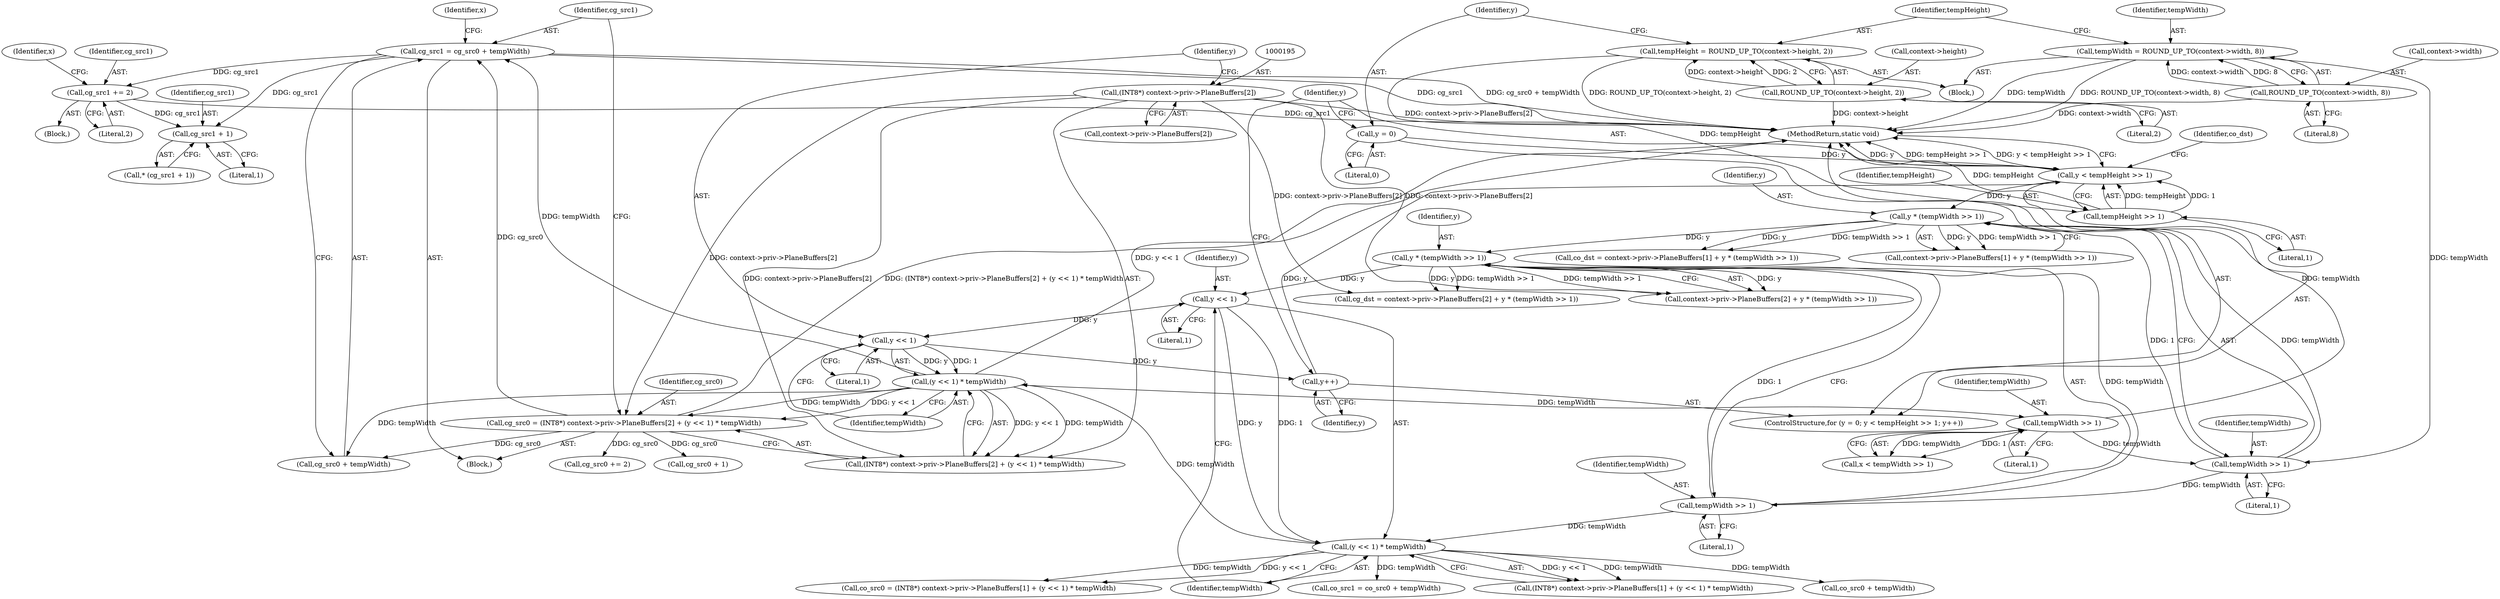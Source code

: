 digraph "1_FreeRDP_d1112c279bd1a327e8e4d0b5f371458bf2579659_6@integer" {
"1000208" [label="(Call,cg_src1 = cg_src0 + tempWidth)"];
"1000191" [label="(Call,cg_src0 = (INT8*) context->priv->PlaneBuffers[2] + (y << 1) * tempWidth)"];
"1000194" [label="(Call,(INT8*) context->priv->PlaneBuffers[2])"];
"1000203" [label="(Call,(y << 1) * tempWidth)"];
"1000204" [label="(Call,y << 1)"];
"1000182" [label="(Call,y << 1)"];
"1000164" [label="(Call,y * (tempWidth >> 1))"];
"1000149" [label="(Call,y * (tempWidth >> 1))"];
"1000131" [label="(Call,y < tempHeight >> 1)"];
"1000128" [label="(Call,y = 0)"];
"1000136" [label="(Call,y++)"];
"1000133" [label="(Call,tempHeight >> 1)"];
"1000120" [label="(Call,tempHeight = ROUND_UP_TO(context->height, 2))"];
"1000122" [label="(Call,ROUND_UP_TO(context->height, 2))"];
"1000151" [label="(Call,tempWidth >> 1)"];
"1000113" [label="(Call,tempWidth = ROUND_UP_TO(context->width, 8))"];
"1000115" [label="(Call,ROUND_UP_TO(context->width, 8))"];
"1000219" [label="(Call,tempWidth >> 1)"];
"1000166" [label="(Call,tempWidth >> 1)"];
"1000181" [label="(Call,(y << 1) * tempWidth)"];
"1000283" [label="(Call,cg_src1 + 1)"];
"1000296" [label="(Call,cg_src1 += 2)"];
"1000154" [label="(Call,cg_dst = context->priv->PlaneBuffers[2] + y * (tempWidth >> 1))"];
"1000296" [label="(Call,cg_src1 += 2)"];
"1000141" [label="(Call,context->priv->PlaneBuffers[1] + y * (tempWidth >> 1))"];
"1000272" [label="(Call,cg_src0 + 1)"];
"1000138" [label="(Block,)"];
"1000283" [label="(Call,cg_src1 + 1)"];
"1000119" [label="(Literal,8)"];
"1000140" [label="(Identifier,co_dst)"];
"1000183" [label="(Identifier,y)"];
"1000282" [label="(Call,* (cg_src1 + 1))"];
"1000153" [label="(Literal,1)"];
"1000156" [label="(Call,context->priv->PlaneBuffers[2] + y * (tempWidth >> 1))"];
"1000168" [label="(Literal,1)"];
"1000115" [label="(Call,ROUND_UP_TO(context->width, 8))"];
"1000123" [label="(Call,context->height)"];
"1000186" [label="(Call,co_src1 = co_src0 + tempWidth)"];
"1000136" [label="(Call,y++)"];
"1000203" [label="(Call,(y << 1) * tempWidth)"];
"1000129" [label="(Identifier,y)"];
"1000135" [label="(Literal,1)"];
"1000284" [label="(Identifier,cg_src1)"];
"1000150" [label="(Identifier,y)"];
"1000223" [label="(Identifier,x)"];
"1000151" [label="(Call,tempWidth >> 1)"];
"1000113" [label="(Call,tempWidth = ROUND_UP_TO(context->width, 8))"];
"1000206" [label="(Literal,1)"];
"1000192" [label="(Identifier,cg_src0)"];
"1000164" [label="(Call,y * (tempWidth >> 1))"];
"1000219" [label="(Call,tempWidth >> 1)"];
"1000169" [label="(Call,co_src0 = (INT8*) context->priv->PlaneBuffers[1] + (y << 1) * tempWidth)"];
"1000209" [label="(Identifier,cg_src1)"];
"1000185" [label="(Identifier,tempWidth)"];
"1000165" [label="(Identifier,y)"];
"1000131" [label="(Call,y < tempHeight >> 1)"];
"1000133" [label="(Call,tempHeight >> 1)"];
"1000297" [label="(Identifier,cg_src1)"];
"1000134" [label="(Identifier,tempHeight)"];
"1000221" [label="(Literal,1)"];
"1000149" [label="(Call,y * (tempWidth >> 1))"];
"1000298" [label="(Literal,2)"];
"1000184" [label="(Literal,1)"];
"1000220" [label="(Identifier,tempWidth)"];
"1000122" [label="(Call,ROUND_UP_TO(context->height, 2))"];
"1000193" [label="(Call,(INT8*) context->priv->PlaneBuffers[2] + (y << 1) * tempWidth)"];
"1000128" [label="(Call,y = 0)"];
"1000152" [label="(Identifier,tempWidth)"];
"1000207" [label="(Identifier,tempWidth)"];
"1000126" [label="(Literal,2)"];
"1000196" [label="(Call,context->priv->PlaneBuffers[2])"];
"1000102" [label="(Block,)"];
"1000132" [label="(Identifier,y)"];
"1000116" [label="(Call,context->width)"];
"1000139" [label="(Call,co_dst = context->priv->PlaneBuffers[1] + y * (tempWidth >> 1))"];
"1000120" [label="(Call,tempHeight = ROUND_UP_TO(context->height, 2))"];
"1000167" [label="(Identifier,tempWidth)"];
"1000137" [label="(Identifier,y)"];
"1000204" [label="(Call,y << 1)"];
"1000127" [label="(ControlStructure,for (y = 0; y < tempHeight >> 1; y++))"];
"1000285" [label="(Literal,1)"];
"1000217" [label="(Call,x < tempWidth >> 1)"];
"1000191" [label="(Call,cg_src0 = (INT8*) context->priv->PlaneBuffers[2] + (y << 1) * tempWidth)"];
"1000114" [label="(Identifier,tempWidth)"];
"1000224" [label="(Block,)"];
"1000171" [label="(Call,(INT8*) context->priv->PlaneBuffers[1] + (y << 1) * tempWidth)"];
"1000188" [label="(Call,co_src0 + tempWidth)"];
"1000130" [label="(Literal,0)"];
"1000166" [label="(Call,tempWidth >> 1)"];
"1000181" [label="(Call,(y << 1) * tempWidth)"];
"1000208" [label="(Call,cg_src1 = cg_src0 + tempWidth)"];
"1000299" [label="(MethodReturn,static void)"];
"1000121" [label="(Identifier,tempHeight)"];
"1000182" [label="(Call,y << 1)"];
"1000194" [label="(Call,(INT8*) context->priv->PlaneBuffers[2])"];
"1000205" [label="(Identifier,y)"];
"1000210" [label="(Call,cg_src0 + tempWidth)"];
"1000293" [label="(Call,cg_src0 += 2)"];
"1000215" [label="(Identifier,x)"];
"1000208" -> "1000138"  [label="AST: "];
"1000208" -> "1000210"  [label="CFG: "];
"1000209" -> "1000208"  [label="AST: "];
"1000210" -> "1000208"  [label="AST: "];
"1000215" -> "1000208"  [label="CFG: "];
"1000208" -> "1000299"  [label="DDG: cg_src1"];
"1000208" -> "1000299"  [label="DDG: cg_src0 + tempWidth"];
"1000191" -> "1000208"  [label="DDG: cg_src0"];
"1000203" -> "1000208"  [label="DDG: tempWidth"];
"1000208" -> "1000283"  [label="DDG: cg_src1"];
"1000208" -> "1000296"  [label="DDG: cg_src1"];
"1000191" -> "1000138"  [label="AST: "];
"1000191" -> "1000193"  [label="CFG: "];
"1000192" -> "1000191"  [label="AST: "];
"1000193" -> "1000191"  [label="AST: "];
"1000209" -> "1000191"  [label="CFG: "];
"1000191" -> "1000299"  [label="DDG: (INT8*) context->priv->PlaneBuffers[2] + (y << 1) * tempWidth"];
"1000194" -> "1000191"  [label="DDG: context->priv->PlaneBuffers[2]"];
"1000203" -> "1000191"  [label="DDG: y << 1"];
"1000203" -> "1000191"  [label="DDG: tempWidth"];
"1000191" -> "1000210"  [label="DDG: cg_src0"];
"1000191" -> "1000272"  [label="DDG: cg_src0"];
"1000191" -> "1000293"  [label="DDG: cg_src0"];
"1000194" -> "1000193"  [label="AST: "];
"1000194" -> "1000196"  [label="CFG: "];
"1000195" -> "1000194"  [label="AST: "];
"1000196" -> "1000194"  [label="AST: "];
"1000205" -> "1000194"  [label="CFG: "];
"1000194" -> "1000299"  [label="DDG: context->priv->PlaneBuffers[2]"];
"1000194" -> "1000154"  [label="DDG: context->priv->PlaneBuffers[2]"];
"1000194" -> "1000156"  [label="DDG: context->priv->PlaneBuffers[2]"];
"1000194" -> "1000193"  [label="DDG: context->priv->PlaneBuffers[2]"];
"1000203" -> "1000193"  [label="AST: "];
"1000203" -> "1000207"  [label="CFG: "];
"1000204" -> "1000203"  [label="AST: "];
"1000207" -> "1000203"  [label="AST: "];
"1000193" -> "1000203"  [label="CFG: "];
"1000203" -> "1000299"  [label="DDG: y << 1"];
"1000203" -> "1000193"  [label="DDG: y << 1"];
"1000203" -> "1000193"  [label="DDG: tempWidth"];
"1000204" -> "1000203"  [label="DDG: y"];
"1000204" -> "1000203"  [label="DDG: 1"];
"1000181" -> "1000203"  [label="DDG: tempWidth"];
"1000203" -> "1000210"  [label="DDG: tempWidth"];
"1000203" -> "1000219"  [label="DDG: tempWidth"];
"1000204" -> "1000206"  [label="CFG: "];
"1000205" -> "1000204"  [label="AST: "];
"1000206" -> "1000204"  [label="AST: "];
"1000207" -> "1000204"  [label="CFG: "];
"1000204" -> "1000136"  [label="DDG: y"];
"1000182" -> "1000204"  [label="DDG: y"];
"1000182" -> "1000181"  [label="AST: "];
"1000182" -> "1000184"  [label="CFG: "];
"1000183" -> "1000182"  [label="AST: "];
"1000184" -> "1000182"  [label="AST: "];
"1000185" -> "1000182"  [label="CFG: "];
"1000182" -> "1000181"  [label="DDG: y"];
"1000182" -> "1000181"  [label="DDG: 1"];
"1000164" -> "1000182"  [label="DDG: y"];
"1000164" -> "1000156"  [label="AST: "];
"1000164" -> "1000166"  [label="CFG: "];
"1000165" -> "1000164"  [label="AST: "];
"1000166" -> "1000164"  [label="AST: "];
"1000156" -> "1000164"  [label="CFG: "];
"1000164" -> "1000154"  [label="DDG: y"];
"1000164" -> "1000154"  [label="DDG: tempWidth >> 1"];
"1000164" -> "1000156"  [label="DDG: y"];
"1000164" -> "1000156"  [label="DDG: tempWidth >> 1"];
"1000149" -> "1000164"  [label="DDG: y"];
"1000166" -> "1000164"  [label="DDG: tempWidth"];
"1000166" -> "1000164"  [label="DDG: 1"];
"1000149" -> "1000141"  [label="AST: "];
"1000149" -> "1000151"  [label="CFG: "];
"1000150" -> "1000149"  [label="AST: "];
"1000151" -> "1000149"  [label="AST: "];
"1000141" -> "1000149"  [label="CFG: "];
"1000149" -> "1000139"  [label="DDG: y"];
"1000149" -> "1000139"  [label="DDG: tempWidth >> 1"];
"1000149" -> "1000141"  [label="DDG: y"];
"1000149" -> "1000141"  [label="DDG: tempWidth >> 1"];
"1000131" -> "1000149"  [label="DDG: y"];
"1000151" -> "1000149"  [label="DDG: tempWidth"];
"1000151" -> "1000149"  [label="DDG: 1"];
"1000131" -> "1000127"  [label="AST: "];
"1000131" -> "1000133"  [label="CFG: "];
"1000132" -> "1000131"  [label="AST: "];
"1000133" -> "1000131"  [label="AST: "];
"1000140" -> "1000131"  [label="CFG: "];
"1000299" -> "1000131"  [label="CFG: "];
"1000131" -> "1000299"  [label="DDG: y"];
"1000131" -> "1000299"  [label="DDG: tempHeight >> 1"];
"1000131" -> "1000299"  [label="DDG: y < tempHeight >> 1"];
"1000128" -> "1000131"  [label="DDG: y"];
"1000136" -> "1000131"  [label="DDG: y"];
"1000133" -> "1000131"  [label="DDG: tempHeight"];
"1000133" -> "1000131"  [label="DDG: 1"];
"1000128" -> "1000127"  [label="AST: "];
"1000128" -> "1000130"  [label="CFG: "];
"1000129" -> "1000128"  [label="AST: "];
"1000130" -> "1000128"  [label="AST: "];
"1000132" -> "1000128"  [label="CFG: "];
"1000136" -> "1000127"  [label="AST: "];
"1000136" -> "1000137"  [label="CFG: "];
"1000137" -> "1000136"  [label="AST: "];
"1000132" -> "1000136"  [label="CFG: "];
"1000133" -> "1000135"  [label="CFG: "];
"1000134" -> "1000133"  [label="AST: "];
"1000135" -> "1000133"  [label="AST: "];
"1000133" -> "1000299"  [label="DDG: tempHeight"];
"1000120" -> "1000133"  [label="DDG: tempHeight"];
"1000120" -> "1000102"  [label="AST: "];
"1000120" -> "1000122"  [label="CFG: "];
"1000121" -> "1000120"  [label="AST: "];
"1000122" -> "1000120"  [label="AST: "];
"1000129" -> "1000120"  [label="CFG: "];
"1000120" -> "1000299"  [label="DDG: ROUND_UP_TO(context->height, 2)"];
"1000122" -> "1000120"  [label="DDG: context->height"];
"1000122" -> "1000120"  [label="DDG: 2"];
"1000122" -> "1000126"  [label="CFG: "];
"1000123" -> "1000122"  [label="AST: "];
"1000126" -> "1000122"  [label="AST: "];
"1000122" -> "1000299"  [label="DDG: context->height"];
"1000151" -> "1000153"  [label="CFG: "];
"1000152" -> "1000151"  [label="AST: "];
"1000153" -> "1000151"  [label="AST: "];
"1000113" -> "1000151"  [label="DDG: tempWidth"];
"1000219" -> "1000151"  [label="DDG: tempWidth"];
"1000151" -> "1000166"  [label="DDG: tempWidth"];
"1000113" -> "1000102"  [label="AST: "];
"1000113" -> "1000115"  [label="CFG: "];
"1000114" -> "1000113"  [label="AST: "];
"1000115" -> "1000113"  [label="AST: "];
"1000121" -> "1000113"  [label="CFG: "];
"1000113" -> "1000299"  [label="DDG: tempWidth"];
"1000113" -> "1000299"  [label="DDG: ROUND_UP_TO(context->width, 8)"];
"1000115" -> "1000113"  [label="DDG: context->width"];
"1000115" -> "1000113"  [label="DDG: 8"];
"1000115" -> "1000119"  [label="CFG: "];
"1000116" -> "1000115"  [label="AST: "];
"1000119" -> "1000115"  [label="AST: "];
"1000115" -> "1000299"  [label="DDG: context->width"];
"1000219" -> "1000217"  [label="AST: "];
"1000219" -> "1000221"  [label="CFG: "];
"1000220" -> "1000219"  [label="AST: "];
"1000221" -> "1000219"  [label="AST: "];
"1000217" -> "1000219"  [label="CFG: "];
"1000219" -> "1000299"  [label="DDG: tempWidth"];
"1000219" -> "1000217"  [label="DDG: tempWidth"];
"1000219" -> "1000217"  [label="DDG: 1"];
"1000166" -> "1000168"  [label="CFG: "];
"1000167" -> "1000166"  [label="AST: "];
"1000168" -> "1000166"  [label="AST: "];
"1000166" -> "1000181"  [label="DDG: tempWidth"];
"1000181" -> "1000171"  [label="AST: "];
"1000181" -> "1000185"  [label="CFG: "];
"1000185" -> "1000181"  [label="AST: "];
"1000171" -> "1000181"  [label="CFG: "];
"1000181" -> "1000169"  [label="DDG: y << 1"];
"1000181" -> "1000169"  [label="DDG: tempWidth"];
"1000181" -> "1000171"  [label="DDG: y << 1"];
"1000181" -> "1000171"  [label="DDG: tempWidth"];
"1000181" -> "1000186"  [label="DDG: tempWidth"];
"1000181" -> "1000188"  [label="DDG: tempWidth"];
"1000283" -> "1000282"  [label="AST: "];
"1000283" -> "1000285"  [label="CFG: "];
"1000284" -> "1000283"  [label="AST: "];
"1000285" -> "1000283"  [label="AST: "];
"1000282" -> "1000283"  [label="CFG: "];
"1000296" -> "1000283"  [label="DDG: cg_src1"];
"1000296" -> "1000224"  [label="AST: "];
"1000296" -> "1000298"  [label="CFG: "];
"1000297" -> "1000296"  [label="AST: "];
"1000298" -> "1000296"  [label="AST: "];
"1000223" -> "1000296"  [label="CFG: "];
"1000296" -> "1000299"  [label="DDG: cg_src1"];
}
